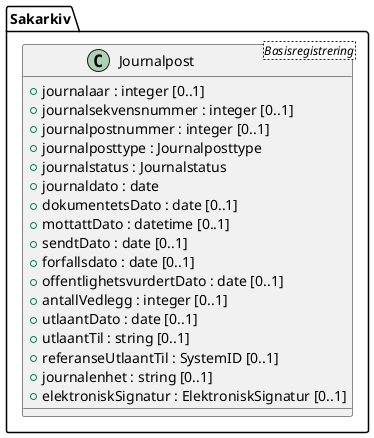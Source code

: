 @startuml
class Sakarkiv.Journalpost <Basisregistrering> {
  +journalaar : integer [0..1]
  +journalsekvensnummer : integer [0..1]
  +journalpostnummer : integer [0..1]
  +journalposttype : Journalposttype
  +journalstatus : Journalstatus
  +journaldato : date
  +dokumentetsDato : date [0..1]
  +mottattDato : datetime [0..1]
  +sendtDato : date [0..1]
  +forfallsdato : date [0..1]
  +offentlighetsvurdertDato : date [0..1]
  +antallVedlegg : integer [0..1]
  +utlaantDato : date [0..1]
  +utlaantTil : string [0..1]
  +referanseUtlaantTil : SystemID [0..1]
  +journalenhet : string [0..1]
  +elektroniskSignatur : ElektroniskSignatur [0..1]
}
@enduml
